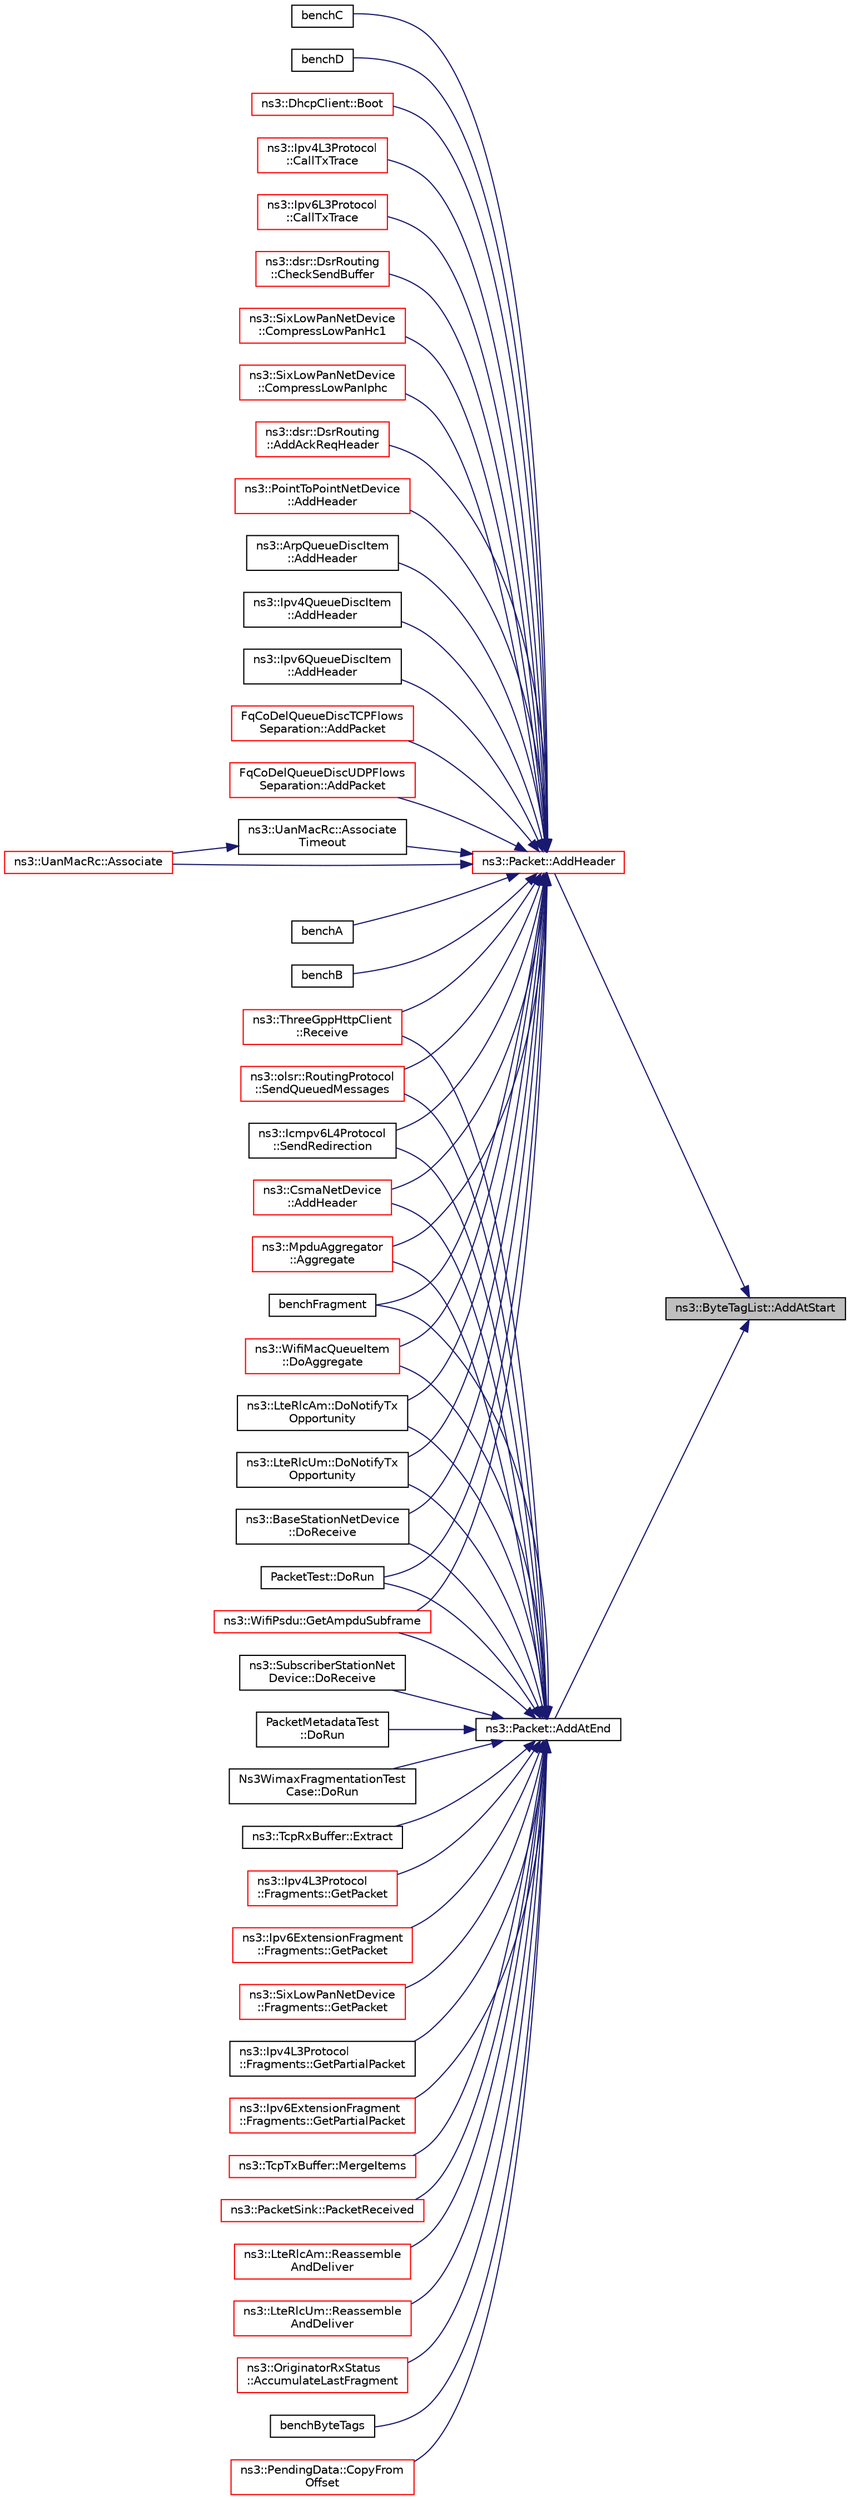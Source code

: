 digraph "ns3::ByteTagList::AddAtStart"
{
 // LATEX_PDF_SIZE
  edge [fontname="Helvetica",fontsize="10",labelfontname="Helvetica",labelfontsize="10"];
  node [fontname="Helvetica",fontsize="10",shape=record];
  rankdir="RL";
  Node1 [label="ns3::ByteTagList::AddAtStart",height=0.2,width=0.4,color="black", fillcolor="grey75", style="filled", fontcolor="black",tooltip="Make sure that all offsets are bigger than prependOffset which represents the location where new byte..."];
  Node1 -> Node2 [dir="back",color="midnightblue",fontsize="10",style="solid",fontname="Helvetica"];
  Node2 [label="ns3::Packet::AddAtEnd",height=0.2,width=0.4,color="black", fillcolor="white", style="filled",URL="$classns3_1_1_packet.html#a14ec3d4250b425468764de58f5837b6b",tooltip="Concatenate the input packet at the end of the current packet."];
  Node2 -> Node3 [dir="back",color="midnightblue",fontsize="10",style="solid",fontname="Helvetica"];
  Node3 [label="ns3::OriginatorRxStatus\l::AccumulateLastFragment",height=0.2,width=0.4,color="red", fillcolor="white", style="filled",URL="$classns3_1_1_originator_rx_status.html#a59c38c4a21335b5e82da00fdb0561af0",tooltip="We have received a last fragment of the fragmented packets (indicated by the no more fragment field)."];
  Node2 -> Node17 [dir="back",color="midnightblue",fontsize="10",style="solid",fontname="Helvetica"];
  Node17 [label="ns3::CsmaNetDevice\l::AddHeader",height=0.2,width=0.4,color="red", fillcolor="white", style="filled",URL="$classns3_1_1_csma_net_device.html#a736bf6ce5851ace677f8fc693a92855c",tooltip="Adds the necessary headers and trailers to a packet of data in order to respect the packet type."];
  Node2 -> Node20 [dir="back",color="midnightblue",fontsize="10",style="solid",fontname="Helvetica"];
  Node20 [label="ns3::MpduAggregator\l::Aggregate",height=0.2,width=0.4,color="red", fillcolor="white", style="filled",URL="$classns3_1_1_mpdu_aggregator.html#a8e4e158ca23bbd3141f8c584dcb7a5dc",tooltip="Aggregate an MPDU to an A-MPDU."];
  Node2 -> Node54 [dir="back",color="midnightblue",fontsize="10",style="solid",fontname="Helvetica"];
  Node54 [label="benchByteTags",height=0.2,width=0.4,color="black", fillcolor="white", style="filled",URL="$bench-packets_8cc.html#a74bbacc91e7fa270b5102afc76959cf1",tooltip=" "];
  Node2 -> Node55 [dir="back",color="midnightblue",fontsize="10",style="solid",fontname="Helvetica"];
  Node55 [label="benchFragment",height=0.2,width=0.4,color="black", fillcolor="white", style="filled",URL="$bench-packets_8cc.html#a6cabc7d91c4117351e595e4bb94b141d",tooltip=" "];
  Node2 -> Node56 [dir="back",color="midnightblue",fontsize="10",style="solid",fontname="Helvetica"];
  Node56 [label="ns3::PendingData::CopyFrom\lOffset",height=0.2,width=0.4,color="red", fillcolor="white", style="filled",URL="$classns3_1_1_pending_data.html#ab04639a5fcb15f47daa91c071f5cdfd2",tooltip="Copy data starting from a give offset."];
  Node2 -> Node58 [dir="back",color="midnightblue",fontsize="10",style="solid",fontname="Helvetica"];
  Node58 [label="ns3::WifiMacQueueItem\l::DoAggregate",height=0.2,width=0.4,color="red", fillcolor="white", style="filled",URL="$classns3_1_1_wifi_mac_queue_item.html#a6000ff915d70a940ac16fa35ee2fe933",tooltip="Aggregate the MSDU contained in the given MPDU to this MPDU (thus constituting an A-MSDU)."];
  Node2 -> Node60 [dir="back",color="midnightblue",fontsize="10",style="solid",fontname="Helvetica"];
  Node60 [label="ns3::LteRlcAm::DoNotifyTx\lOpportunity",height=0.2,width=0.4,color="black", fillcolor="white", style="filled",URL="$classns3_1_1_lte_rlc_am.html#a529666294956659251df1e79ffd3fca5",tooltip="MAC SAP."];
  Node2 -> Node61 [dir="back",color="midnightblue",fontsize="10",style="solid",fontname="Helvetica"];
  Node61 [label="ns3::LteRlcUm::DoNotifyTx\lOpportunity",height=0.2,width=0.4,color="black", fillcolor="white", style="filled",URL="$classns3_1_1_lte_rlc_um.html#a8d744cea1946d4fe5ecaaf867e51d19a",tooltip="MAC SAP."];
  Node2 -> Node62 [dir="back",color="midnightblue",fontsize="10",style="solid",fontname="Helvetica"];
  Node62 [label="ns3::BaseStationNetDevice\l::DoReceive",height=0.2,width=0.4,color="black", fillcolor="white", style="filled",URL="$classns3_1_1_base_station_net_device.html#a0a6bf3deb17ab1adde07a1ed62875067",tooltip="Receive packet."];
  Node2 -> Node63 [dir="back",color="midnightblue",fontsize="10",style="solid",fontname="Helvetica"];
  Node63 [label="ns3::SubscriberStationNet\lDevice::DoReceive",height=0.2,width=0.4,color="black", fillcolor="white", style="filled",URL="$classns3_1_1_subscriber_station_net_device.html#a2cdd421837891adea005eb7cde668a1f",tooltip="Receive a packet."];
  Node2 -> Node64 [dir="back",color="midnightblue",fontsize="10",style="solid",fontname="Helvetica"];
  Node64 [label="PacketMetadataTest\l::DoRun",height=0.2,width=0.4,color="black", fillcolor="white", style="filled",URL="$class_packet_metadata_test.html#a5157cf5ecf0e631ad2a70c61375ebfc3",tooltip="Implementation to actually run this TestCase."];
  Node2 -> Node65 [dir="back",color="midnightblue",fontsize="10",style="solid",fontname="Helvetica"];
  Node65 [label="PacketTest::DoRun",height=0.2,width=0.4,color="black", fillcolor="white", style="filled",URL="$class_packet_test.html#a2f4d69aa1b21616ea14efd54fee55da2",tooltip="Implementation to actually run this TestCase."];
  Node2 -> Node66 [dir="back",color="midnightblue",fontsize="10",style="solid",fontname="Helvetica"];
  Node66 [label="Ns3WimaxFragmentationTest\lCase::DoRun",height=0.2,width=0.4,color="black", fillcolor="white", style="filled",URL="$class_ns3_wimax_fragmentation_test_case.html#ac4725340138d07d67dbb72aaa5ccd84b",tooltip="Implementation to actually run this TestCase."];
  Node2 -> Node67 [dir="back",color="midnightblue",fontsize="10",style="solid",fontname="Helvetica"];
  Node67 [label="ns3::TcpRxBuffer::Extract",height=0.2,width=0.4,color="black", fillcolor="white", style="filled",URL="$classns3_1_1_tcp_rx_buffer.html#a0a1254a5afa4cec6307a40af3ff46d30",tooltip="Extract data from the head of the buffer as indicated by nextRxSeq."];
  Node2 -> Node68 [dir="back",color="midnightblue",fontsize="10",style="solid",fontname="Helvetica"];
  Node68 [label="ns3::WifiPsdu::GetAmpduSubframe",height=0.2,width=0.4,color="red", fillcolor="white", style="filled",URL="$classns3_1_1_wifi_psdu.html#a5613df833c8652c3be93192a06b516e6",tooltip="Get a copy of the i-th A-MPDU subframe (includes subframe header, MPDU, and possibly padding)"];
  Node2 -> Node69 [dir="back",color="midnightblue",fontsize="10",style="solid",fontname="Helvetica"];
  Node69 [label="ns3::Ipv4L3Protocol\l::Fragments::GetPacket",height=0.2,width=0.4,color="red", fillcolor="white", style="filled",URL="$classns3_1_1_ipv4_l3_protocol_1_1_fragments.html#adb45e745bcafe1fad9fdfbb88e685df5",tooltip="Get the entire packet."];
  Node2 -> Node77 [dir="back",color="midnightblue",fontsize="10",style="solid",fontname="Helvetica"];
  Node77 [label="ns3::Ipv6ExtensionFragment\l::Fragments::GetPacket",height=0.2,width=0.4,color="red", fillcolor="white", style="filled",URL="$classns3_1_1_ipv6_extension_fragment_1_1_fragments.html#a2308b508eac529beff323396eaaaebab",tooltip="Get the entire packet."];
  Node2 -> Node79 [dir="back",color="midnightblue",fontsize="10",style="solid",fontname="Helvetica"];
  Node79 [label="ns3::SixLowPanNetDevice\l::Fragments::GetPacket",height=0.2,width=0.4,color="red", fillcolor="white", style="filled",URL="$classns3_1_1_six_low_pan_net_device_1_1_fragments.html#aa9ec2708c8a1717ed5b9acd52c1bf0a1",tooltip="Get the entire packet."];
  Node2 -> Node83 [dir="back",color="midnightblue",fontsize="10",style="solid",fontname="Helvetica"];
  Node83 [label="ns3::Ipv4L3Protocol\l::Fragments::GetPartialPacket",height=0.2,width=0.4,color="black", fillcolor="white", style="filled",URL="$classns3_1_1_ipv4_l3_protocol_1_1_fragments.html#a13e7ea53f11130744dea53667fb3ff83",tooltip="Get the complete part of the packet."];
  Node2 -> Node84 [dir="back",color="midnightblue",fontsize="10",style="solid",fontname="Helvetica"];
  Node84 [label="ns3::Ipv6ExtensionFragment\l::Fragments::GetPartialPacket",height=0.2,width=0.4,color="red", fillcolor="white", style="filled",URL="$classns3_1_1_ipv6_extension_fragment_1_1_fragments.html#a1a7a254bba0ce4afcb74d5a3e99bb906",tooltip="Get the packet parts so far received."];
  Node2 -> Node88 [dir="back",color="midnightblue",fontsize="10",style="solid",fontname="Helvetica"];
  Node88 [label="ns3::TcpTxBuffer::MergeItems",height=0.2,width=0.4,color="red", fillcolor="white", style="filled",URL="$classns3_1_1_tcp_tx_buffer.html#acd8b1a260f0016fcfd315db108ae596c",tooltip="Merge two TcpTxItem."];
  Node2 -> Node98 [dir="back",color="midnightblue",fontsize="10",style="solid",fontname="Helvetica"];
  Node98 [label="ns3::PacketSink::PacketReceived",height=0.2,width=0.4,color="red", fillcolor="white", style="filled",URL="$classns3_1_1_packet_sink.html#af1b771e838a0596a019bdc12cadf7521",tooltip="Packet received: assemble byte stream to extract SeqTsSizeHeader."];
  Node2 -> Node102 [dir="back",color="midnightblue",fontsize="10",style="solid",fontname="Helvetica"];
  Node102 [label="ns3::LteRlcAm::Reassemble\lAndDeliver",height=0.2,width=0.4,color="red", fillcolor="white", style="filled",URL="$classns3_1_1_lte_rlc_am.html#ada1201339d0a54e50adc27b09d3c5c1e",tooltip="Reassemble and deliver."];
  Node2 -> Node104 [dir="back",color="midnightblue",fontsize="10",style="solid",fontname="Helvetica"];
  Node104 [label="ns3::LteRlcUm::Reassemble\lAndDeliver",height=0.2,width=0.4,color="red", fillcolor="white", style="filled",URL="$classns3_1_1_lte_rlc_um.html#a103ba1e3d14eb2604a44d1bef7fe7cb7",tooltip="Reassemble and deliver function."];
  Node2 -> Node109 [dir="back",color="midnightblue",fontsize="10",style="solid",fontname="Helvetica"];
  Node109 [label="ns3::ThreeGppHttpClient\l::Receive",height=0.2,width=0.4,color="red", fillcolor="white", style="filled",URL="$classns3_1_1_three_gpp_http_client.html#aefb3b587a587f771128f50882b019280",tooltip="Simulate a consumption of the received packet by subtracting the packet size from the internal counte..."];
  Node2 -> Node116 [dir="back",color="midnightblue",fontsize="10",style="solid",fontname="Helvetica"];
  Node116 [label="ns3::olsr::RoutingProtocol\l::SendQueuedMessages",height=0.2,width=0.4,color="red", fillcolor="white", style="filled",URL="$classns3_1_1olsr_1_1_routing_protocol.html#a02c3a2e817645ba46a3c7b4744ff3f29",tooltip="Creates as many OLSR packets as needed in order to send all buffered OLSR messages."];
  Node2 -> Node118 [dir="back",color="midnightblue",fontsize="10",style="solid",fontname="Helvetica"];
  Node118 [label="ns3::Icmpv6L4Protocol\l::SendRedirection",height=0.2,width=0.4,color="black", fillcolor="white", style="filled",URL="$classns3_1_1_icmpv6_l4_protocol.html#a775f19603b15e25f287f54096a3f26cb",tooltip="Send an ICMPv6 Redirection."];
  Node1 -> Node119 [dir="back",color="midnightblue",fontsize="10",style="solid",fontname="Helvetica"];
  Node119 [label="ns3::Packet::AddHeader",height=0.2,width=0.4,color="red", fillcolor="white", style="filled",URL="$classns3_1_1_packet.html#a465108c595a0bc592095cbcab1832ed8",tooltip="Add header to this packet."];
  Node119 -> Node120 [dir="back",color="midnightblue",fontsize="10",style="solid",fontname="Helvetica"];
  Node120 [label="ns3::dsr::DsrRouting\l::AddAckReqHeader",height=0.2,width=0.4,color="red", fillcolor="white", style="filled",URL="$classns3_1_1dsr_1_1_dsr_routing.html#a8ce910f1c56dc238ff98117c784c4541",tooltip="This function is called to add ack request header for network acknowledgement."];
  Node119 -> Node17 [dir="back",color="midnightblue",fontsize="10",style="solid",fontname="Helvetica"];
  Node119 -> Node143 [dir="back",color="midnightblue",fontsize="10",style="solid",fontname="Helvetica"];
  Node143 [label="ns3::PointToPointNetDevice\l::AddHeader",height=0.2,width=0.4,color="red", fillcolor="white", style="filled",URL="$classns3_1_1_point_to_point_net_device.html#a041de407f1f7fac39ba2c961f857fedb",tooltip="Adds the necessary headers and trailers to a packet of data in order to respect the protocol implemen..."];
  Node119 -> Node145 [dir="back",color="midnightblue",fontsize="10",style="solid",fontname="Helvetica"];
  Node145 [label="ns3::ArpQueueDiscItem\l::AddHeader",height=0.2,width=0.4,color="black", fillcolor="white", style="filled",URL="$classns3_1_1_arp_queue_disc_item.html#a7bf1c37bc6b9af40c9fe16bfb4a92fcc",tooltip="Add the header to the packet."];
  Node119 -> Node146 [dir="back",color="midnightblue",fontsize="10",style="solid",fontname="Helvetica"];
  Node146 [label="ns3::Ipv4QueueDiscItem\l::AddHeader",height=0.2,width=0.4,color="black", fillcolor="white", style="filled",URL="$classns3_1_1_ipv4_queue_disc_item.html#a935709924d746dddbdc4d82e7a4a751d",tooltip="Add the header to the packet."];
  Node119 -> Node147 [dir="back",color="midnightblue",fontsize="10",style="solid",fontname="Helvetica"];
  Node147 [label="ns3::Ipv6QueueDiscItem\l::AddHeader",height=0.2,width=0.4,color="black", fillcolor="white", style="filled",URL="$classns3_1_1_ipv6_queue_disc_item.html#a265d5b2e270107d4a243b0af10f01ac7",tooltip="Add the header to the packet."];
  Node119 -> Node148 [dir="back",color="midnightblue",fontsize="10",style="solid",fontname="Helvetica"];
  Node148 [label="FqCoDelQueueDiscTCPFlows\lSeparation::AddPacket",height=0.2,width=0.4,color="red", fillcolor="white", style="filled",URL="$class_fq_co_del_queue_disc_t_c_p_flows_separation.html#ae3d3e59d786d4cc53a9140ac1a870a4b",tooltip=" "];
  Node119 -> Node150 [dir="back",color="midnightblue",fontsize="10",style="solid",fontname="Helvetica"];
  Node150 [label="FqCoDelQueueDiscUDPFlows\lSeparation::AddPacket",height=0.2,width=0.4,color="red", fillcolor="white", style="filled",URL="$class_fq_co_del_queue_disc_u_d_p_flows_separation.html#a632c0fbc4d46616fedb0b9ab9f75e769",tooltip=" "];
  Node119 -> Node20 [dir="back",color="midnightblue",fontsize="10",style="solid",fontname="Helvetica"];
  Node119 -> Node152 [dir="back",color="midnightblue",fontsize="10",style="solid",fontname="Helvetica"];
  Node152 [label="ns3::UanMacRc::Associate",height=0.2,width=0.4,color="red", fillcolor="white", style="filled",URL="$classns3_1_1_uan_mac_rc.html#ad0c89fbba2f362b7915cd33809cbad14",tooltip="Associate with a gateway by sending the first GWPING."];
  Node119 -> Node154 [dir="back",color="midnightblue",fontsize="10",style="solid",fontname="Helvetica"];
  Node154 [label="ns3::UanMacRc::Associate\lTimeout",height=0.2,width=0.4,color="black", fillcolor="white", style="filled",URL="$classns3_1_1_uan_mac_rc.html#af23682ff6db736c6a2c9eceae8252cd2",tooltip="Periodically retry association."];
  Node154 -> Node152 [dir="back",color="midnightblue",fontsize="10",style="solid",fontname="Helvetica"];
  Node119 -> Node155 [dir="back",color="midnightblue",fontsize="10",style="solid",fontname="Helvetica"];
  Node155 [label="benchA",height=0.2,width=0.4,color="black", fillcolor="white", style="filled",URL="$bench-packets_8cc.html#a8dec890013c3163ad1ef5504b69c6649",tooltip=" "];
  Node119 -> Node156 [dir="back",color="midnightblue",fontsize="10",style="solid",fontname="Helvetica"];
  Node156 [label="benchB",height=0.2,width=0.4,color="black", fillcolor="white", style="filled",URL="$bench-packets_8cc.html#a23d31548f9c46cb96e61b348dd0866f4",tooltip=" "];
  Node119 -> Node157 [dir="back",color="midnightblue",fontsize="10",style="solid",fontname="Helvetica"];
  Node157 [label="benchC",height=0.2,width=0.4,color="black", fillcolor="white", style="filled",URL="$bench-packets_8cc.html#a5613722f6b404b5eab9952d35cb27aea",tooltip=" "];
  Node119 -> Node158 [dir="back",color="midnightblue",fontsize="10",style="solid",fontname="Helvetica"];
  Node158 [label="benchD",height=0.2,width=0.4,color="black", fillcolor="white", style="filled",URL="$bench-packets_8cc.html#a634d9ba79419175aa50058585770b0b6",tooltip=" "];
  Node119 -> Node55 [dir="back",color="midnightblue",fontsize="10",style="solid",fontname="Helvetica"];
  Node119 -> Node159 [dir="back",color="midnightblue",fontsize="10",style="solid",fontname="Helvetica"];
  Node159 [label="ns3::DhcpClient::Boot",height=0.2,width=0.4,color="red", fillcolor="white", style="filled",URL="$classns3_1_1_dhcp_client.html#a722283f15dedcb758b71d9846867e16e",tooltip="Sends DHCP DISCOVER and changes the client state to WAIT_OFFER."];
  Node119 -> Node168 [dir="back",color="midnightblue",fontsize="10",style="solid",fontname="Helvetica"];
  Node168 [label="ns3::Ipv4L3Protocol\l::CallTxTrace",height=0.2,width=0.4,color="red", fillcolor="white", style="filled",URL="$classns3_1_1_ipv4_l3_protocol.html#a04cbb7540c6f22a2870f118715b6a703",tooltip="Make a copy of the packet, add the header and invoke the TX trace callback."];
  Node119 -> Node176 [dir="back",color="midnightblue",fontsize="10",style="solid",fontname="Helvetica"];
  Node176 [label="ns3::Ipv6L3Protocol\l::CallTxTrace",height=0.2,width=0.4,color="red", fillcolor="white", style="filled",URL="$classns3_1_1_ipv6_l3_protocol.html#a40e29e34a97639ad1caad6b64e732454",tooltip="Make a copy of the packet, add the header and invoke the TX trace callback."];
  Node119 -> Node122 [dir="back",color="midnightblue",fontsize="10",style="solid",fontname="Helvetica"];
  Node122 [label="ns3::dsr::DsrRouting\l::CheckSendBuffer",height=0.2,width=0.4,color="red", fillcolor="white", style="filled",URL="$classns3_1_1dsr_1_1_dsr_routing.html#a03ace9023e9fe58434dc004123c7d9e0",tooltip="Check the send buffer of packets with route when send buffer timer expire."];
  Node119 -> Node186 [dir="back",color="midnightblue",fontsize="10",style="solid",fontname="Helvetica"];
  Node186 [label="ns3::SixLowPanNetDevice\l::CompressLowPanHc1",height=0.2,width=0.4,color="red", fillcolor="white", style="filled",URL="$classns3_1_1_six_low_pan_net_device.html#a0e1957fbfb793cd011b4b3f89c550b8f",tooltip="Compress the headers according to HC1 compression."];
  Node119 -> Node190 [dir="back",color="midnightblue",fontsize="10",style="solid",fontname="Helvetica"];
  Node190 [label="ns3::SixLowPanNetDevice\l::CompressLowPanIphc",height=0.2,width=0.4,color="red", fillcolor="white", style="filled",URL="$classns3_1_1_six_low_pan_net_device.html#a67bf1501ba018d90c5bdb442371a3722",tooltip="Compress the headers according to IPHC compression."];
  Node119 -> Node58 [dir="back",color="midnightblue",fontsize="10",style="solid",fontname="Helvetica"];
  Node119 -> Node60 [dir="back",color="midnightblue",fontsize="10",style="solid",fontname="Helvetica"];
  Node119 -> Node61 [dir="back",color="midnightblue",fontsize="10",style="solid",fontname="Helvetica"];
  Node119 -> Node62 [dir="back",color="midnightblue",fontsize="10",style="solid",fontname="Helvetica"];
  Node119 -> Node65 [dir="back",color="midnightblue",fontsize="10",style="solid",fontname="Helvetica"];
  Node119 -> Node68 [dir="back",color="midnightblue",fontsize="10",style="solid",fontname="Helvetica"];
  Node119 -> Node109 [dir="back",color="midnightblue",fontsize="10",style="solid",fontname="Helvetica"];
  Node119 -> Node116 [dir="back",color="midnightblue",fontsize="10",style="solid",fontname="Helvetica"];
  Node119 -> Node118 [dir="back",color="midnightblue",fontsize="10",style="solid",fontname="Helvetica"];
}
